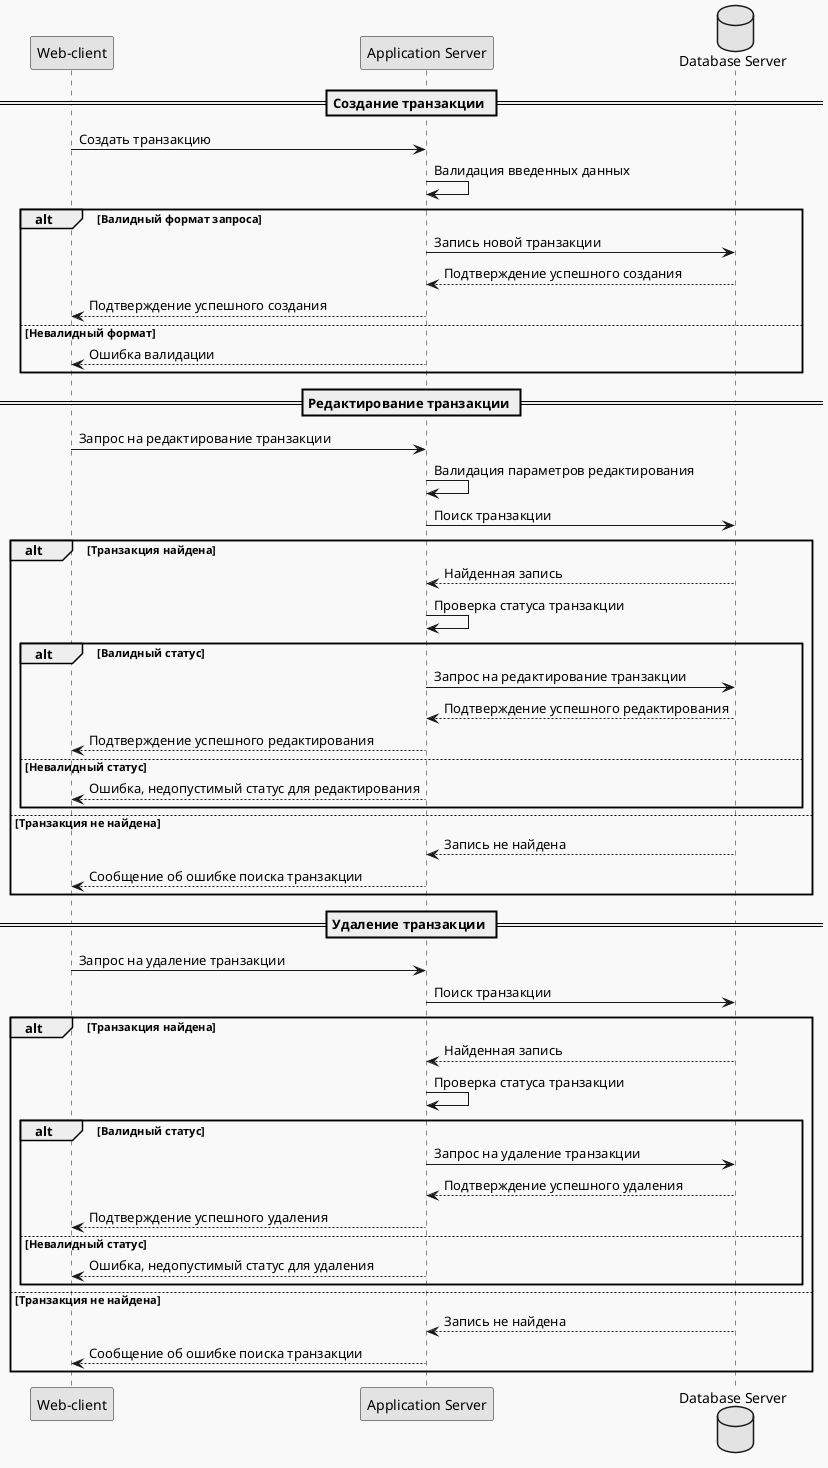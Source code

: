 @startuml uml-sequence transactions mephi fin_project

skinparam monochrome true
skinparam backgroundColor #F9F9F9
skinparam componentStyle filled

participant "Web-client" as Web_client
participant "Application Server" as Backend
database "Database Server" as DB

== Создание транзакции ==
Web_client -> Backend : Создать транзакцию
Backend -> Backend : Валидация введенных данных
alt Валидный формат запроса
    Backend -> DB : Запись новой транзакции
    DB --> Backend : Подтверждение успешного создания
    Backend --> Web_client : Подтверждение успешного создания
else Невалидный формат
    Backend --> Web_client : Ошибка валидации
end

== Редактирование транзакции ==
Web_client -> Backend : Запрос на редактирование транзакции
Backend -> Backend : Валидация параметров редактирования
Backend -> DB : Поиск транзакции

alt Транзакция найдена
    DB --> Backend : Найденная запись
    Backend -> Backend : Проверка статуса транзакции

    alt Валидный статус
        Backend -> DB : Запрос на редактирование транзакции
        DB --> Backend : Подтверждение успешного редактирования
        Backend --> Web_client : Подтверждение успешного редактирования
    else Невалидный статус
        Backend --> Web_client : Ошибка, недопустимый статус для редактирования
    end

else Транзакция не найдена
    DB --> Backend : Запись не найдена
    Backend --> Web_client : Сообщение об ошибке поиска транзакции
end

== Удаление транзакции ==
Web_client -> Backend : Запрос на удаление транзакции
Backend -> DB : Поиск транзакции

alt Транзакция найдена
    DB --> Backend : Найденная запись
    Backend -> Backend : Проверка статуса транзакции

    alt Валидный статус
        Backend -> DB : Запрос на удаление транзакции
        DB --> Backend : Подтверждение успешного удаления
        Backend --> Web_client : Подтверждение успешного удаления
    else Невалидный статус
        Backend --> Web_client : Ошибка, недопустимый статус для удаления
    end

else Транзакция не найдена
    DB --> Backend : Запись не найдена
    Backend --> Web_client : Сообщение об ошибке поиска транзакции
end
@enduml
